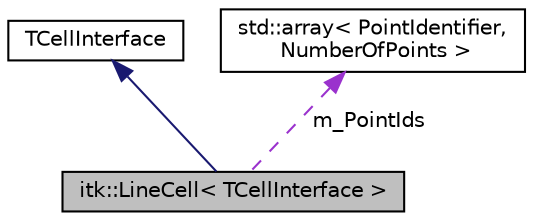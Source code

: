 digraph "itk::LineCell&lt; TCellInterface &gt;"
{
 // LATEX_PDF_SIZE
  edge [fontname="Helvetica",fontsize="10",labelfontname="Helvetica",labelfontsize="10"];
  node [fontname="Helvetica",fontsize="10",shape=record];
  Node1 [label="itk::LineCell\< TCellInterface \>",height=0.2,width=0.4,color="black", fillcolor="grey75", style="filled", fontcolor="black",tooltip="Represents a line segment for a Mesh."];
  Node2 -> Node1 [dir="back",color="midnightblue",fontsize="10",style="solid",fontname="Helvetica"];
  Node2 [label="TCellInterface",height=0.2,width=0.4,color="black", fillcolor="white", style="filled",tooltip=" "];
  Node3 -> Node1 [dir="back",color="darkorchid3",fontsize="10",style="dashed",label=" m_PointIds" ,fontname="Helvetica"];
  Node3 [label="std::array\< PointIdentifier,\l NumberOfPoints \>",height=0.2,width=0.4,color="black", fillcolor="white", style="filled",tooltip=" "];
}
